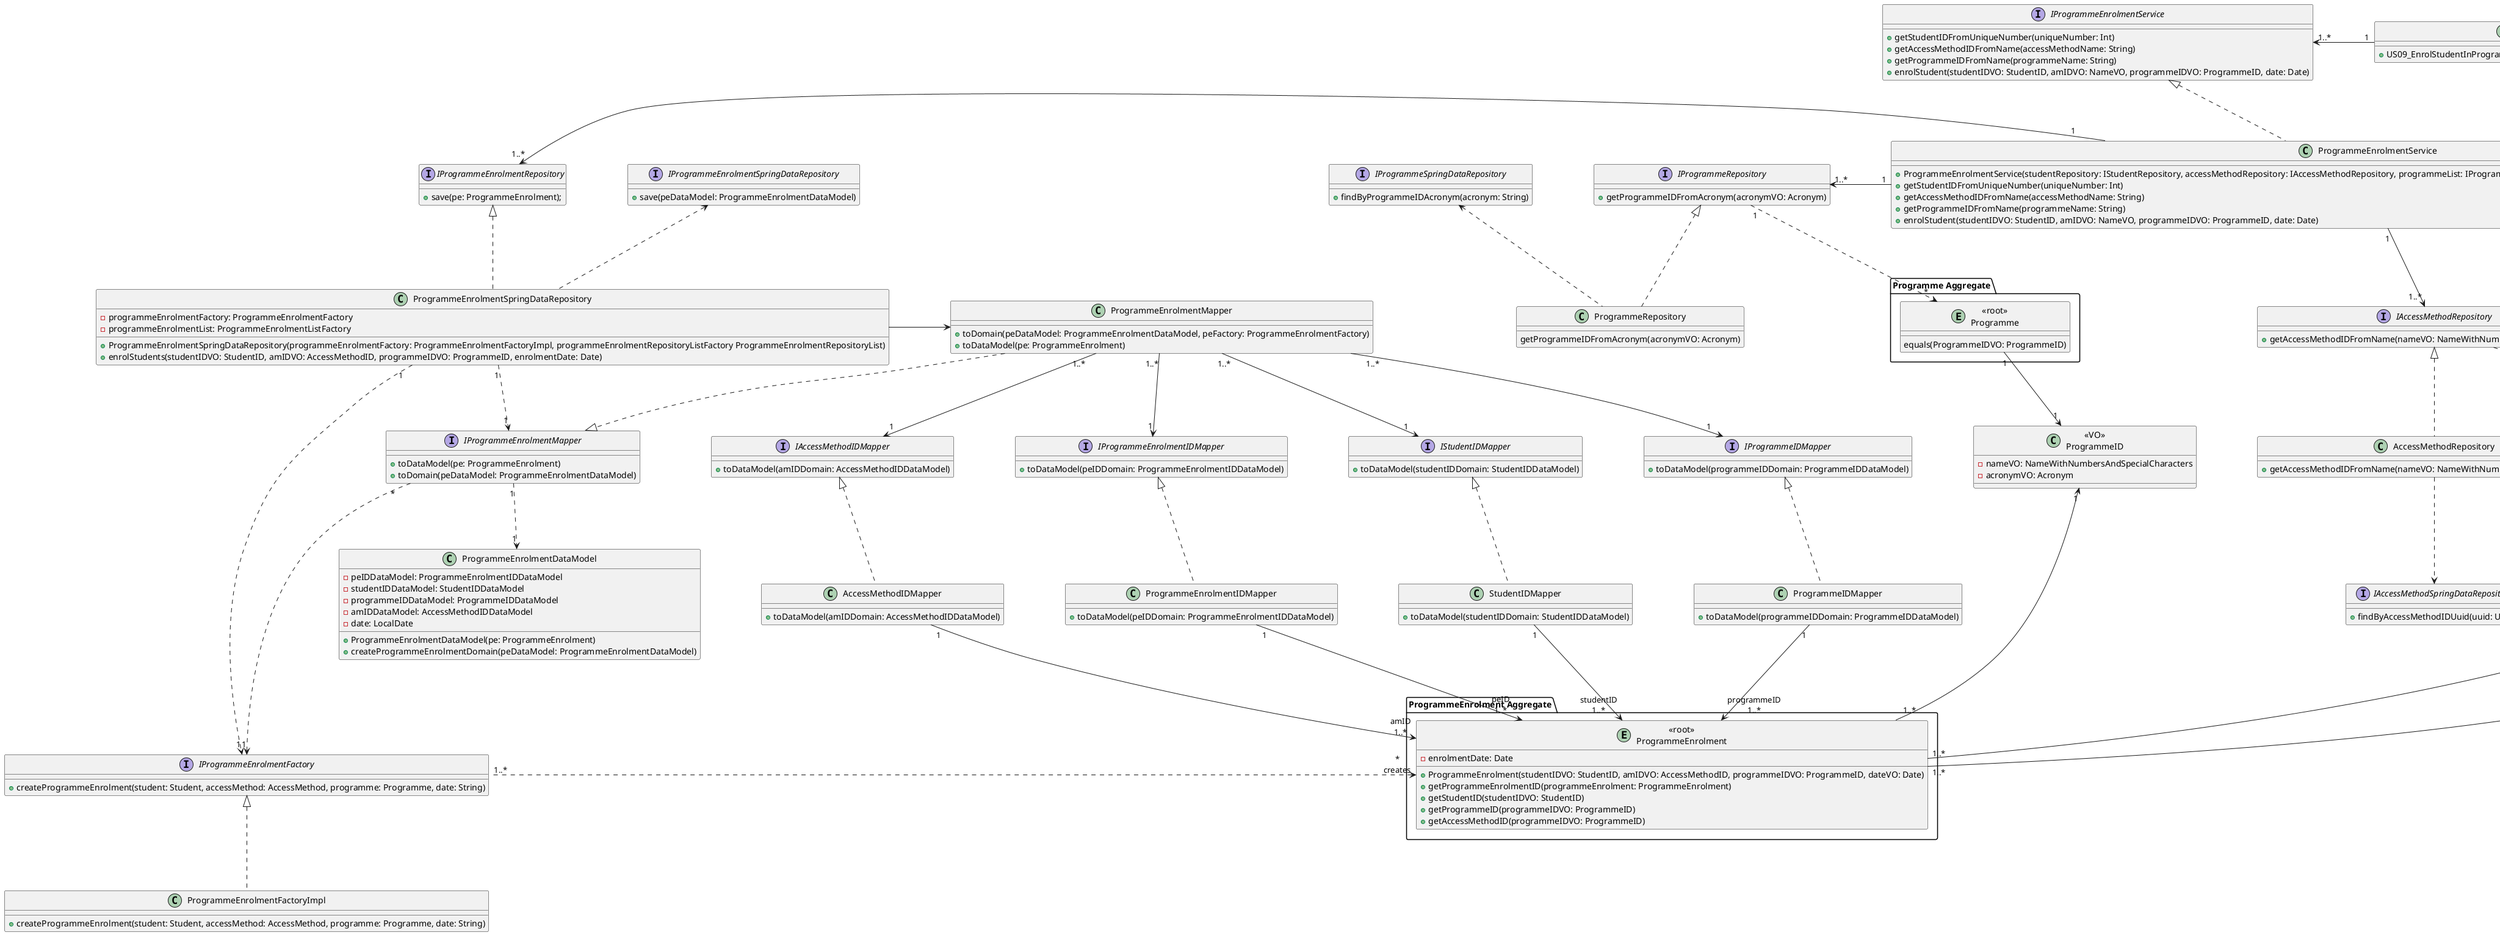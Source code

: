 @startuml

skinparam ranksep 100
skinparam nodesep 100

package "Student Aggregate" as S {
entity "<<root>>\nStudent" {
equals(studentIDVO: StudentID)
}
}

class "<<VO>>\nStudentID" {
-uniqueNumber: Integer
-NIF: Integer
}

package "AccessMethod Aggregate" as AM {
class "<<root>>\nAccessMethod" {
+equals(amIDVO: AccessMethodID)
}
}

class "<<VO>>\nAccessMethodID" {
-amIDVO: UUID
}

package "Programme Aggregate" as P {
entity "<<root>>\nProgramme" {
equals(ProgrammeIDVO: ProgrammeID)
}
}

class "<<VO>>\nProgrammeID" {
-nameVO: NameWithNumbersAndSpecialCharacters
-acronymVO: Acronym
}

package "ProgrammeEnrolment Aggregate" as PE {
entity "<<root>>\nProgrammeEnrolment" {
-enrolmentDate: Date
+ProgrammeEnrolment(studentIDVO: StudentID, amIDVO: AccessMethodID, programmeIDVO: ProgrammeID, dateVO: Date)
+getProgrammeEnrolmentID(programmeEnrolment: ProgrammeEnrolment)
+getStudentID(studentIDVO: StudentID)
+getProgrammeID(programmeIDVO: ProgrammeID)
+getAccessMethodID(programmeIDVO: ProgrammeID)
}
}

class US09_EnrolStudentInProgrammeController {
+US09_EnrolStudentInProgrammeController(programmeEnrolmentService: ProgrammeEnrolmentService)
}

class ProgrammeEnrolmentService {
+ProgrammeEnrolmentService(studentRepository: IStudentRepository, accessMethodRepository: IAccessMethodRepository, programmeList: IProgrammeRepository, programmeEnrolmentRepository: IProgrammeEnrolmentRepository)
+getStudentIDFromUniqueNumber(uniqueNumber: Int)
+getAccessMethodIDFromName(accessMethodName: String)
+getProgrammeIDFromName(programmeName: String)
+enrolStudent(studentIDVO: StudentID, amIDVO: NameVO, programmeIDVO: ProgrammeID, date: Date)
}

interface IStudentRepository {
+getStudentIDFromUniqueNumber(uniqueNumber: String)
}

class StudentRepository {
+getStudentIDFromUniqueNumber(uniqueNumber: String)
}

interface IAccessMethodRepository {
+getAccessMethodIDFromName(nameVO: NameWithNumbersAndSpecialCharacters)
}

class AccessMethodRepository {
+getAccessMethodIDFromName(nameVO: NameWithNumbersAndSpecialCharacters)
}

interface IProgrammeRepository {
+getProgrammeIDFromAcronym(acronymVO: Acronym)
}

class ProgrammeRepository {
getProgrammeIDFromAcronym(acronymVO: Acronym)
}

class ProgrammeEnrolmentSpringDataRepository {
-programmeEnrolmentFactory: ProgrammeEnrolmentFactory
-programmeEnrolmentList: ProgrammeEnrolmentListFactory
+ProgrammeEnrolmentSpringDataRepository(programmeEnrolmentFactory: ProgrammeEnrolmentFactoryImpl, programmeEnrolmentRepositoryListFactory ProgrammeEnrolmentRepositoryList)
+enrolStudents(studentIDVO: StudentID, amIDVO: AccessMethodID, programmeIDVO: ProgrammeID, enrolmentDate: Date)
}

interface IProgrammeEnrolmentRepository {
+ save(pe: ProgrammeEnrolment);
}

class ProgrammeEnrolmentFactoryImpl {
+createProgrammeEnrolment(student: Student, accessMethod: AccessMethod, programme: Programme, date: String)
}

interface IProgrammeEnrolmentFactory {
+createProgrammeEnrolment(student: Student, accessMethod: AccessMethod, programme: Programme, date: String)
}

class ProgrammeEnrolmentMapper {
+toDomain(peDataModel: ProgrammeEnrolmentDataModel, peFactory: ProgrammeEnrolmentFactory)
+toDataModel(pe: ProgrammeEnrolment)
}

class ProgrammeEnrolmentDataModel {
-peIDDataModel: ProgrammeEnrolmentIDDataModel
-studentIDDataModel: StudentIDDataModel
-programmeIDDataModel: ProgrammeIDDataModel
-amIDDataModel: AccessMethodIDDataModel
-date: LocalDate
+ProgrammeEnrolmentDataModel(pe: ProgrammeEnrolment)
+createProgrammeEnrolmentDomain(peDataModel: ProgrammeEnrolmentDataModel)
}

interface IStudentSpringDataRepository {
+findByStudentIdUniqueNumber(uniqueNumber: String);
}

interface IAccessMethodSpringDataRepository {
+findByAccessMethodIDUuid(uuid: UUID)
}

interface IProgrammeSpringDataRepository {
+findByProgrammeIDAcronym(acronym: String)
}

interface IProgrammeEnrolmentSpringDataRepository {
+save(peDataModel: ProgrammeEnrolmentDataModel)
}

interface IProgrammeEnrolmentMapper {
+toDataModel(pe: ProgrammeEnrolment)
+toDomain(peDataModel: ProgrammeEnrolmentDataModel)
}

interface IProgrammeEnrolmentService {
+getStudentIDFromUniqueNumber(uniqueNumber: Int)
+getAccessMethodIDFromName(accessMethodName: String)
+getProgrammeIDFromName(programmeName: String)
+enrolStudent(studentIDVO: StudentID, amIDVO: NameVO, programmeIDVO: ProgrammeID, date: Date)
}

interface IProgrammeEnrolmentIDMapper {
+toDataModel(peIDDomain: ProgrammeEnrolmentIDDataModel)
}

interface IStudentIDMapper {
+toDataModel(studentIDDomain: StudentIDDataModel)
}

interface IProgrammeIDMapper {
+toDataModel(programmeIDDomain: ProgrammeIDDataModel)
}

interface IAccessMethodIDMapper {
+toDataModel(amIDDomain: AccessMethodIDDataModel)
}

class ProgrammeEnrolmentIDMapper {
+toDataModel(peIDDomain: ProgrammeEnrolmentIDDataModel)
}

class StudentIDMapper {
+toDataModel(studentIDDomain: StudentIDDataModel)
}

class ProgrammeIDMapper {
+toDataModel(programmeIDDomain: ProgrammeIDDataModel)
}

class AccessMethodIDMapper {
+toDataModel(amIDDomain: AccessMethodIDDataModel)
}

US09_EnrolStudentInProgrammeController "1" -l> "1..*" IProgrammeEnrolmentService
ProgrammeEnrolmentService -u.|> IProgrammeEnrolmentService

ProgrammeEnrolmentService "1" -r-> "1..*" IStudentRepository
StudentRepository -.|> IStudentRepository
StudentRepository -l.> IStudentSpringDataRepository

ProgrammeEnrolmentService "1" --> "1..*" IAccessMethodRepository
AccessMethodRepository -u.|> IAccessMethodRepository
AccessMethodRepository -d.> IAccessMethodSpringDataRepository
ProgrammeEnrolmentSpringDataRepository -d> ProgrammeEnrolmentMapper
ProgrammeEnrolmentService "1" -l-> "1..*" IProgrammeRepository
ProgrammeRepository -u.|> IProgrammeRepository
ProgrammeRepository -u.> IProgrammeSpringDataRepository

ProgrammeEnrolmentService "1" -l-> "1..*" IProgrammeEnrolmentRepository
IProgrammeEnrolmentRepository <|.r. ProgrammeEnrolmentSpringDataRepository
ProgrammeEnrolmentSpringDataRepository -u.> IProgrammeEnrolmentSpringDataRepository

"<<root>>\nStudent" "1" --> "1" "<<VO>>\nStudentID"
"<<root>>\nAccessMethod" "1" --> "1" "<<VO>>\nAccessMethodID"
"<<root>>\nProgramme" "1" --> "1" "<<VO>>\nProgrammeID"

IStudentRepository "1" -d.> "*" "<<root>>\nStudent"
IAccessMethodRepository "1" -.> "*" "<<root>>\nAccessMethod"
IProgrammeRepository "1" -d.> "*" "<<root>>\nProgramme"
IProgrammeEnrolmentFactory "1..*" .l.> "*\ncreates" "<<root>>\nProgrammeEnrolment"
ProgrammeEnrolmentSpringDataRepository "1" -.> "1" IProgrammeEnrolmentFactory
IProgrammeEnrolmentFactory <|.. ProgrammeEnrolmentFactoryImpl

"<<root>>\nProgrammeEnrolment" "1..*" -u-> "1" "<<VO>>\nStudentID"
"<<root>>\nProgrammeEnrolment" "1..*" -u-> "1" "<<VO>>\nProgrammeID"
"<<root>>\nProgrammeEnrolment" "1..*" -u-> "1" "<<VO>>\nAccessMethodID"

ProgrammeEnrolmentSpringDataRepository "1" -d.> "1" IProgrammeEnrolmentMapper
ProgrammeEnrolmentMapper -.|> IProgrammeEnrolmentMapper
IProgrammeEnrolmentMapper "1" -d.> "1" ProgrammeEnrolmentDataModel
IProgrammeEnrolmentMapper "*" -r.> "1" IProgrammeEnrolmentFactory

ProgrammeEnrolmentMapper "1..*" -d-> "1" IProgrammeEnrolmentIDMapper
ProgrammeEnrolmentMapper "1..*" -d-> "1" IStudentIDMapper
ProgrammeEnrolmentMapper "1..*" -d-> "1" IProgrammeIDMapper
ProgrammeEnrolmentMapper "1..*" -d-> "1" IAccessMethodIDMapper

ProgrammeEnrolmentIDMapper -u.|> IProgrammeEnrolmentIDMapper
StudentIDMapper -u.|> IStudentIDMapper
ProgrammeIDMapper -u.|> IProgrammeIDMapper
AccessMethodIDMapper -u.|> IAccessMethodIDMapper

ProgrammeEnrolmentIDMapper "1" --> "peID\n1..*" "<<root>>\nProgrammeEnrolment"
StudentIDMapper "1" --> "studentID\n1..*" "<<root>>\nProgrammeEnrolment"
ProgrammeIDMapper "1" --> "programmeID\n1..*" "<<root>>\nProgrammeEnrolment"
AccessMethodIDMapper "1" --> "amID\n1..*" "<<root>>\nProgrammeEnrolment"

@enduml
